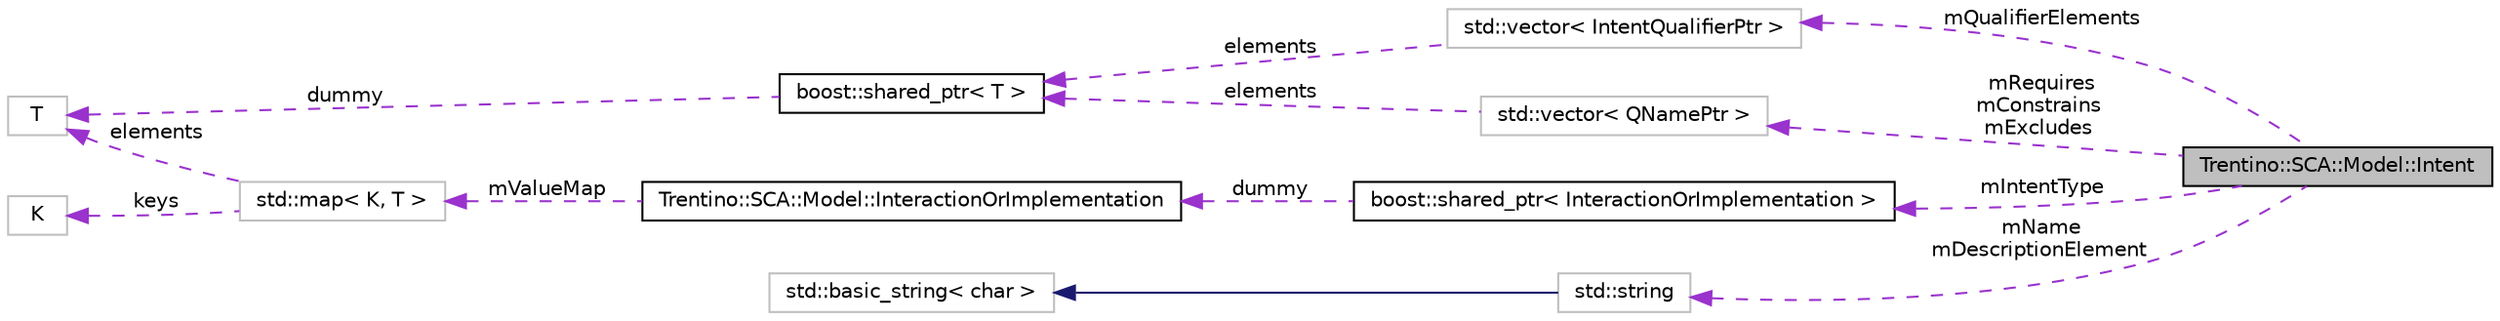 digraph G
{
  edge [fontname="Helvetica",fontsize="10",labelfontname="Helvetica",labelfontsize="10"];
  node [fontname="Helvetica",fontsize="10",shape=record];
  rankdir="LR";
  Node1 [label="Trentino::SCA::Model::Intent",height=0.2,width=0.4,color="black", fillcolor="grey75", style="filled" fontcolor="black"];
  Node2 -> Node1 [dir="back",color="darkorchid3",fontsize="10",style="dashed",label=" mQualifierElements" ,fontname="Helvetica"];
  Node2 [label="std::vector\< IntentQualifierPtr \>",height=0.2,width=0.4,color="grey75", fillcolor="white", style="filled"];
  Node3 -> Node2 [dir="back",color="darkorchid3",fontsize="10",style="dashed",label=" elements" ,fontname="Helvetica"];
  Node3 [label="boost::shared_ptr\< T \>",height=0.2,width=0.4,color="black", fillcolor="white", style="filled",URL="$classboost_1_1shared__ptr.html"];
  Node4 -> Node3 [dir="back",color="darkorchid3",fontsize="10",style="dashed",label=" dummy" ,fontname="Helvetica"];
  Node4 [label="T",height=0.2,width=0.4,color="grey75", fillcolor="white", style="filled"];
  Node5 -> Node1 [dir="back",color="darkorchid3",fontsize="10",style="dashed",label=" mIntentType" ,fontname="Helvetica"];
  Node5 [label="boost::shared_ptr\< InteractionOrImplementation \>",height=0.2,width=0.4,color="black", fillcolor="white", style="filled",URL="$classboost_1_1shared__ptr.html"];
  Node6 -> Node5 [dir="back",color="darkorchid3",fontsize="10",style="dashed",label=" dummy" ,fontname="Helvetica"];
  Node6 [label="Trentino::SCA::Model::InteractionOrImplementation",height=0.2,width=0.4,color="black", fillcolor="white", style="filled",URL="$class_trentino_1_1_s_c_a_1_1_model_1_1_interaction_or_implementation.html"];
  Node7 -> Node6 [dir="back",color="darkorchid3",fontsize="10",style="dashed",label=" mValueMap" ,fontname="Helvetica"];
  Node7 [label="std::map\< K, T \>",height=0.2,width=0.4,color="grey75", fillcolor="white", style="filled",tooltip="STL class."];
  Node8 -> Node7 [dir="back",color="darkorchid3",fontsize="10",style="dashed",label=" keys" ,fontname="Helvetica"];
  Node8 [label="K",height=0.2,width=0.4,color="grey75", fillcolor="white", style="filled"];
  Node4 -> Node7 [dir="back",color="darkorchid3",fontsize="10",style="dashed",label=" elements" ,fontname="Helvetica"];
  Node9 -> Node1 [dir="back",color="darkorchid3",fontsize="10",style="dashed",label=" mName\nmDescriptionElement" ,fontname="Helvetica"];
  Node9 [label="std::string",height=0.2,width=0.4,color="grey75", fillcolor="white", style="filled",tooltip="STL class."];
  Node10 -> Node9 [dir="back",color="midnightblue",fontsize="10",style="solid",fontname="Helvetica"];
  Node10 [label="std::basic_string\< char \>",height=0.2,width=0.4,color="grey75", fillcolor="white", style="filled",tooltip="STL class."];
  Node11 -> Node1 [dir="back",color="darkorchid3",fontsize="10",style="dashed",label=" mRequires\nmConstrains\nmExcludes" ,fontname="Helvetica"];
  Node11 [label="std::vector\< QNamePtr \>",height=0.2,width=0.4,color="grey75", fillcolor="white", style="filled"];
  Node3 -> Node11 [dir="back",color="darkorchid3",fontsize="10",style="dashed",label=" elements" ,fontname="Helvetica"];
}
